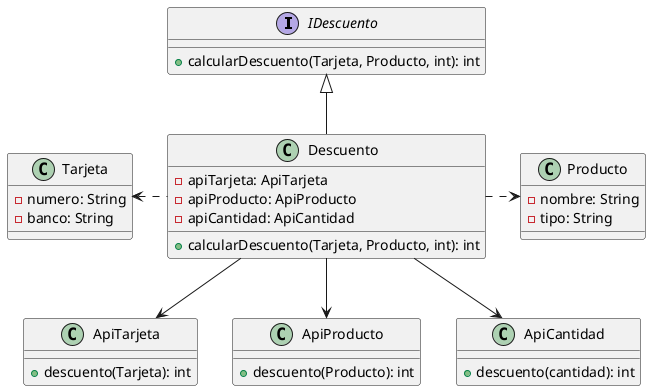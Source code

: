 @startuml
interface IDescuento{
+calcularDescuento(Tarjeta, Producto, int): int
}

class Descuento{
-apiTarjeta: ApiTarjeta
-apiProducto: ApiProducto
-apiCantidad: ApiCantidad
+calcularDescuento(Tarjeta, Producto, int): int
}


class Tarjeta{
-numero: String
-banco: String
}

class Producto{
-nombre: String
-tipo: String
}

class ApiTarjeta{
+descuento(Tarjeta): int
}

class ApiProducto{
+descuento(Producto): int
}

class ApiCantidad{
+descuento(cantidad): int
}

Descuento -u-|> IDescuento
Tarjeta <.r. Descuento
Producto <.l. Descuento

Descuento --> ApiTarjeta
Descuento --> ApiProducto
Descuento --> ApiCantidad
@enduml